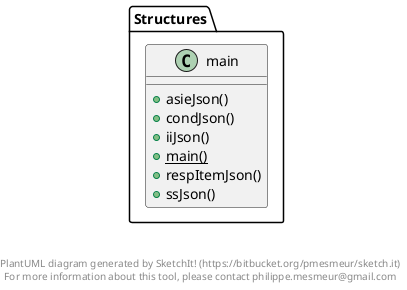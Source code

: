 @startuml

  namespace Structures {
    class Structures.main {
        + asieJson()
        + condJson()
        + iiJson()
        {static} + main()
        + respItemJson()
        + ssJson()
    }
  }
  



right footer


PlantUML diagram generated by SketchIt! (https://bitbucket.org/pmesmeur/sketch.it)
For more information about this tool, please contact philippe.mesmeur@gmail.com
endfooter

@enduml

